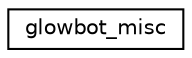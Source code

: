 digraph "Graphical Class Hierarchy"
{
  edge [fontname="Helvetica",fontsize="10",labelfontname="Helvetica",labelfontsize="10"];
  node [fontname="Helvetica",fontsize="10",shape=record];
  rankdir="LR";
  Node0 [label="glowbot_misc",height=0.2,width=0.4,color="black", fillcolor="white", style="filled",URL="$classglowbot__misc.html"];
}
